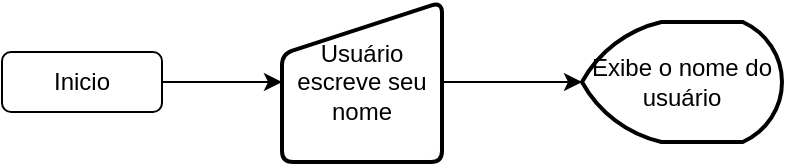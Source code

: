 <mxfile version="26.0.10">
  <diagram name="Página-1" id="T3tYC8xKGlT3T5pslPR9">
    <mxGraphModel dx="819" dy="426" grid="1" gridSize="10" guides="1" tooltips="1" connect="1" arrows="1" fold="1" page="1" pageScale="1" pageWidth="827" pageHeight="1169" math="0" shadow="0">
      <root>
        <mxCell id="0" />
        <mxCell id="1" parent="0" />
        <mxCell id="Mm9V5kj9uxSMZeTVZxoi-5" style="edgeStyle=orthogonalEdgeStyle;rounded=0;orthogonalLoop=1;jettySize=auto;html=1;exitX=1;exitY=0.5;exitDx=0;exitDy=0;" edge="1" parent="1" source="Mm9V5kj9uxSMZeTVZxoi-1" target="Mm9V5kj9uxSMZeTVZxoi-3">
          <mxGeometry relative="1" as="geometry" />
        </mxCell>
        <mxCell id="Mm9V5kj9uxSMZeTVZxoi-1" value="Inicio" style="rounded=1;whiteSpace=wrap;html=1;" vertex="1" parent="1">
          <mxGeometry x="60" y="180" width="80" height="30" as="geometry" />
        </mxCell>
        <mxCell id="Mm9V5kj9uxSMZeTVZxoi-7" style="edgeStyle=orthogonalEdgeStyle;rounded=0;orthogonalLoop=1;jettySize=auto;html=1;exitX=1;exitY=0.5;exitDx=0;exitDy=0;" edge="1" parent="1" source="Mm9V5kj9uxSMZeTVZxoi-3" target="Mm9V5kj9uxSMZeTVZxoi-6">
          <mxGeometry relative="1" as="geometry" />
        </mxCell>
        <mxCell id="Mm9V5kj9uxSMZeTVZxoi-3" value="Usuário escreve seu nome" style="html=1;strokeWidth=2;shape=manualInput;whiteSpace=wrap;rounded=1;size=26;arcSize=11;" vertex="1" parent="1">
          <mxGeometry x="200" y="155" width="80" height="80" as="geometry" />
        </mxCell>
        <mxCell id="Mm9V5kj9uxSMZeTVZxoi-6" value="Exibe o nome do usuário" style="strokeWidth=2;html=1;shape=mxgraph.flowchart.display;whiteSpace=wrap;" vertex="1" parent="1">
          <mxGeometry x="350" y="165" width="100" height="60" as="geometry" />
        </mxCell>
      </root>
    </mxGraphModel>
  </diagram>
</mxfile>
